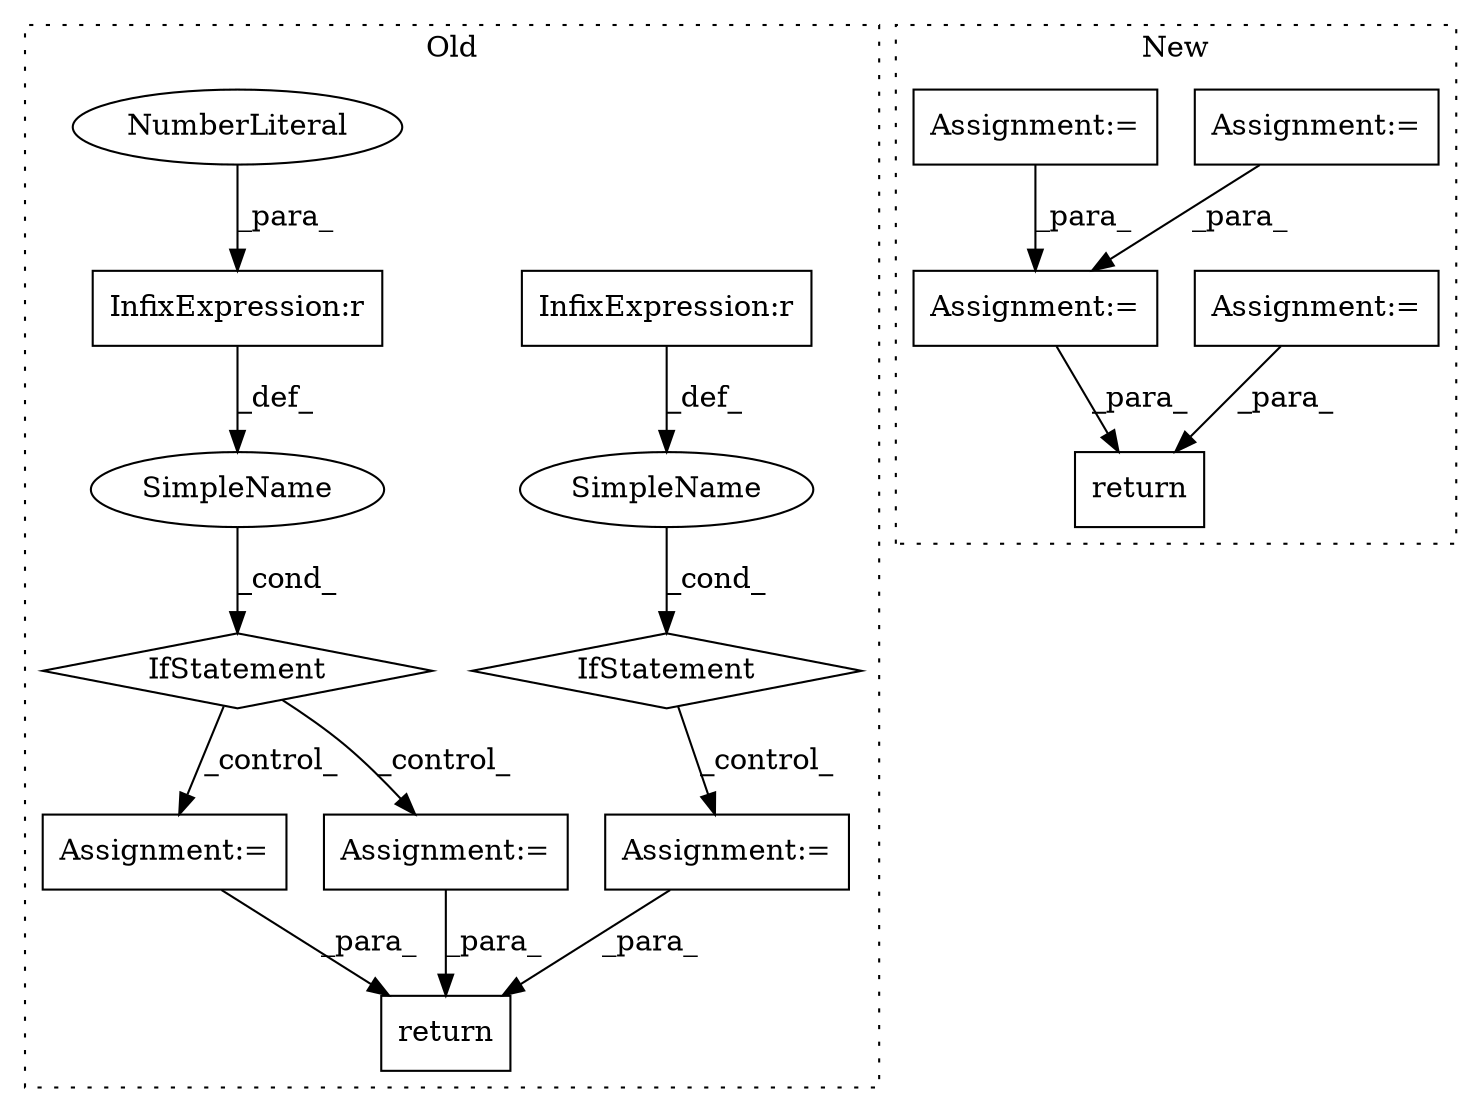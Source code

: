 digraph G {
subgraph cluster0 {
1 [label="IfStatement" a="25" s="2687,2736" l="4,2" shape="diamond"];
3 [label="Assignment:=" a="7" s="2766" l="1" shape="box"];
4 [label="SimpleName" a="42" s="" l="" shape="ellipse"];
5 [label="InfixExpression:r" a="27" s="2732" l="3" shape="box"];
6 [label="return" a="41" s="3062" l="7" shape="box"];
7 [label="Assignment:=" a="7" s="2955" l="1" shape="box"];
11 [label="IfStatement" a="25" s="2874,2924" l="4,2" shape="diamond"];
12 [label="SimpleName" a="42" s="" l="" shape="ellipse"];
13 [label="InfixExpression:r" a="27" s="2920" l="3" shape="box"];
14 [label="Assignment:=" a="7" s="3045" l="1" shape="box"];
16 [label="NumberLiteral" a="34" s="2923" l="1" shape="ellipse"];
label = "Old";
style="dotted";
}
subgraph cluster1 {
2 [label="return" a="41" s="2920" l="7" shape="box"];
8 [label="Assignment:=" a="7" s="2675" l="1" shape="box"];
9 [label="Assignment:=" a="7" s="2743" l="12" shape="box"];
10 [label="Assignment:=" a="7" s="2536" l="49" shape="box"];
15 [label="Assignment:=" a="7" s="2604" l="1" shape="box"];
label = "New";
style="dotted";
}
1 -> 3 [label="_control_"];
3 -> 6 [label="_para_"];
4 -> 1 [label="_cond_"];
5 -> 4 [label="_def_"];
7 -> 6 [label="_para_"];
8 -> 9 [label="_para_"];
9 -> 2 [label="_para_"];
10 -> 2 [label="_para_"];
11 -> 7 [label="_control_"];
11 -> 14 [label="_control_"];
12 -> 11 [label="_cond_"];
13 -> 12 [label="_def_"];
14 -> 6 [label="_para_"];
15 -> 9 [label="_para_"];
16 -> 13 [label="_para_"];
}
